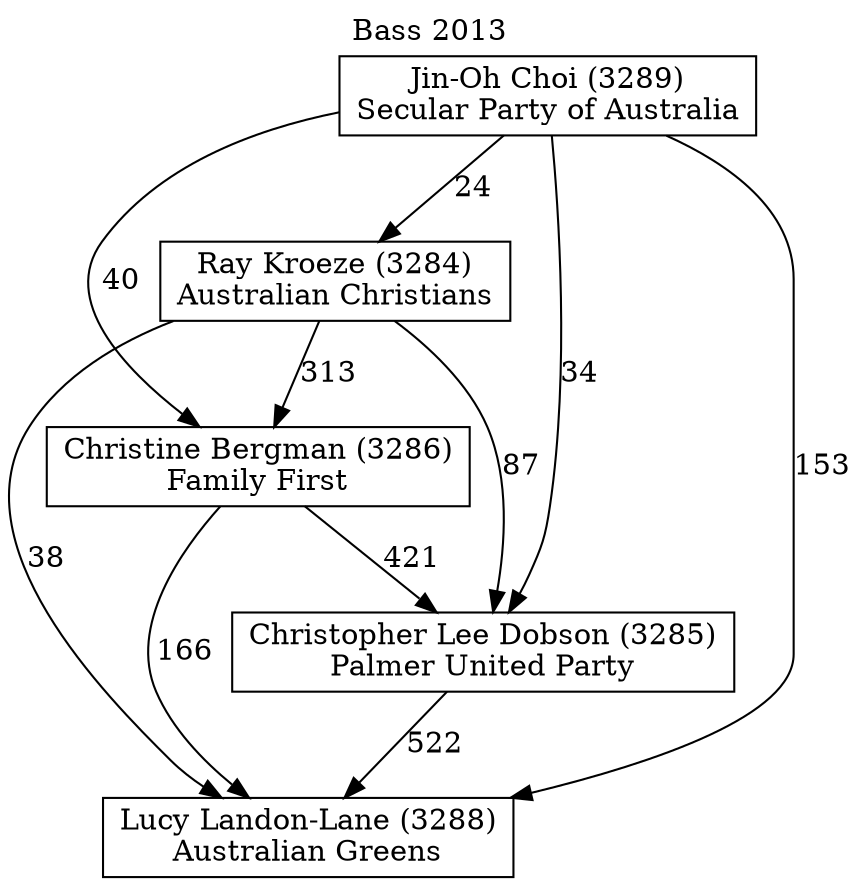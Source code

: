 // House preference flow
digraph "Lucy Landon-Lane (3288)_Bass_2013" {
	graph [label="Bass 2013" labelloc=t mclimit=10]
	node [shape=box]
	"Lucy Landon-Lane (3288)" [label="Lucy Landon-Lane (3288)
Australian Greens"]
	"Christopher Lee Dobson (3285)" [label="Christopher Lee Dobson (3285)
Palmer United Party"]
	"Christine Bergman (3286)" [label="Christine Bergman (3286)
Family First"]
	"Ray Kroeze (3284)" [label="Ray Kroeze (3284)
Australian Christians"]
	"Jin-Oh Choi (3289)" [label="Jin-Oh Choi (3289)
Secular Party of Australia"]
	"Lucy Landon-Lane (3288)" [label="Lucy Landon-Lane (3288)
Australian Greens"]
	"Christine Bergman (3286)" [label="Christine Bergman (3286)
Family First"]
	"Ray Kroeze (3284)" [label="Ray Kroeze (3284)
Australian Christians"]
	"Jin-Oh Choi (3289)" [label="Jin-Oh Choi (3289)
Secular Party of Australia"]
	"Lucy Landon-Lane (3288)" [label="Lucy Landon-Lane (3288)
Australian Greens"]
	"Ray Kroeze (3284)" [label="Ray Kroeze (3284)
Australian Christians"]
	"Jin-Oh Choi (3289)" [label="Jin-Oh Choi (3289)
Secular Party of Australia"]
	"Lucy Landon-Lane (3288)" [label="Lucy Landon-Lane (3288)
Australian Greens"]
	"Jin-Oh Choi (3289)" [label="Jin-Oh Choi (3289)
Secular Party of Australia"]
	"Jin-Oh Choi (3289)" [label="Jin-Oh Choi (3289)
Secular Party of Australia"]
	"Ray Kroeze (3284)" [label="Ray Kroeze (3284)
Australian Christians"]
	"Jin-Oh Choi (3289)" [label="Jin-Oh Choi (3289)
Secular Party of Australia"]
	"Jin-Oh Choi (3289)" [label="Jin-Oh Choi (3289)
Secular Party of Australia"]
	"Christine Bergman (3286)" [label="Christine Bergman (3286)
Family First"]
	"Ray Kroeze (3284)" [label="Ray Kroeze (3284)
Australian Christians"]
	"Jin-Oh Choi (3289)" [label="Jin-Oh Choi (3289)
Secular Party of Australia"]
	"Christine Bergman (3286)" [label="Christine Bergman (3286)
Family First"]
	"Jin-Oh Choi (3289)" [label="Jin-Oh Choi (3289)
Secular Party of Australia"]
	"Jin-Oh Choi (3289)" [label="Jin-Oh Choi (3289)
Secular Party of Australia"]
	"Ray Kroeze (3284)" [label="Ray Kroeze (3284)
Australian Christians"]
	"Jin-Oh Choi (3289)" [label="Jin-Oh Choi (3289)
Secular Party of Australia"]
	"Jin-Oh Choi (3289)" [label="Jin-Oh Choi (3289)
Secular Party of Australia"]
	"Christopher Lee Dobson (3285)" [label="Christopher Lee Dobson (3285)
Palmer United Party"]
	"Christine Bergman (3286)" [label="Christine Bergman (3286)
Family First"]
	"Ray Kroeze (3284)" [label="Ray Kroeze (3284)
Australian Christians"]
	"Jin-Oh Choi (3289)" [label="Jin-Oh Choi (3289)
Secular Party of Australia"]
	"Christopher Lee Dobson (3285)" [label="Christopher Lee Dobson (3285)
Palmer United Party"]
	"Ray Kroeze (3284)" [label="Ray Kroeze (3284)
Australian Christians"]
	"Jin-Oh Choi (3289)" [label="Jin-Oh Choi (3289)
Secular Party of Australia"]
	"Christopher Lee Dobson (3285)" [label="Christopher Lee Dobson (3285)
Palmer United Party"]
	"Jin-Oh Choi (3289)" [label="Jin-Oh Choi (3289)
Secular Party of Australia"]
	"Jin-Oh Choi (3289)" [label="Jin-Oh Choi (3289)
Secular Party of Australia"]
	"Ray Kroeze (3284)" [label="Ray Kroeze (3284)
Australian Christians"]
	"Jin-Oh Choi (3289)" [label="Jin-Oh Choi (3289)
Secular Party of Australia"]
	"Jin-Oh Choi (3289)" [label="Jin-Oh Choi (3289)
Secular Party of Australia"]
	"Christine Bergman (3286)" [label="Christine Bergman (3286)
Family First"]
	"Ray Kroeze (3284)" [label="Ray Kroeze (3284)
Australian Christians"]
	"Jin-Oh Choi (3289)" [label="Jin-Oh Choi (3289)
Secular Party of Australia"]
	"Christine Bergman (3286)" [label="Christine Bergman (3286)
Family First"]
	"Jin-Oh Choi (3289)" [label="Jin-Oh Choi (3289)
Secular Party of Australia"]
	"Jin-Oh Choi (3289)" [label="Jin-Oh Choi (3289)
Secular Party of Australia"]
	"Ray Kroeze (3284)" [label="Ray Kroeze (3284)
Australian Christians"]
	"Jin-Oh Choi (3289)" [label="Jin-Oh Choi (3289)
Secular Party of Australia"]
	"Jin-Oh Choi (3289)" [label="Jin-Oh Choi (3289)
Secular Party of Australia"]
	"Christopher Lee Dobson (3285)" -> "Lucy Landon-Lane (3288)" [label=522]
	"Christine Bergman (3286)" -> "Christopher Lee Dobson (3285)" [label=421]
	"Ray Kroeze (3284)" -> "Christine Bergman (3286)" [label=313]
	"Jin-Oh Choi (3289)" -> "Ray Kroeze (3284)" [label=24]
	"Christine Bergman (3286)" -> "Lucy Landon-Lane (3288)" [label=166]
	"Ray Kroeze (3284)" -> "Lucy Landon-Lane (3288)" [label=38]
	"Jin-Oh Choi (3289)" -> "Lucy Landon-Lane (3288)" [label=153]
	"Jin-Oh Choi (3289)" -> "Christine Bergman (3286)" [label=40]
	"Ray Kroeze (3284)" -> "Christopher Lee Dobson (3285)" [label=87]
	"Jin-Oh Choi (3289)" -> "Christopher Lee Dobson (3285)" [label=34]
}
